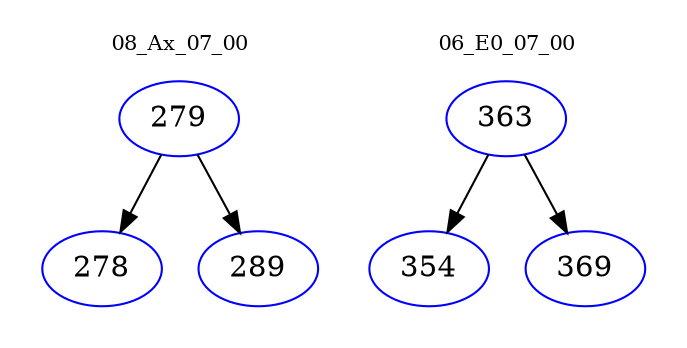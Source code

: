 digraph{
subgraph cluster_0 {
color = white
label = "08_Ax_07_00";
fontsize=10;
T0_279 [label="279", color="blue"]
T0_279 -> T0_278 [color="black"]
T0_278 [label="278", color="blue"]
T0_279 -> T0_289 [color="black"]
T0_289 [label="289", color="blue"]
}
subgraph cluster_1 {
color = white
label = "06_E0_07_00";
fontsize=10;
T1_363 [label="363", color="blue"]
T1_363 -> T1_354 [color="black"]
T1_354 [label="354", color="blue"]
T1_363 -> T1_369 [color="black"]
T1_369 [label="369", color="blue"]
}
}
